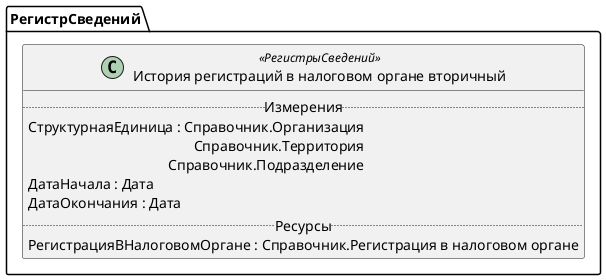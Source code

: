 ﻿@startuml ИсторияРегистрацийВНалоговомОрганеВторичный
'!include templates.wsd
'..\include templates.wsd
class РегистрСведений.ИсторияРегистрацийВНалоговомОрганеВторичный as "История регистраций в налоговом органе вторичный" <<РегистрыСведений>>
{
..Измерения..
СтруктурнаяЕдиница : Справочник.Организация\rСправочник.Территория\rСправочник.Подразделение
ДатаНачала : Дата
ДатаОкончания : Дата
..Ресурсы..
РегистрацияВНалоговомОргане : Справочник.Регистрация в налоговом органе
}
@enduml
